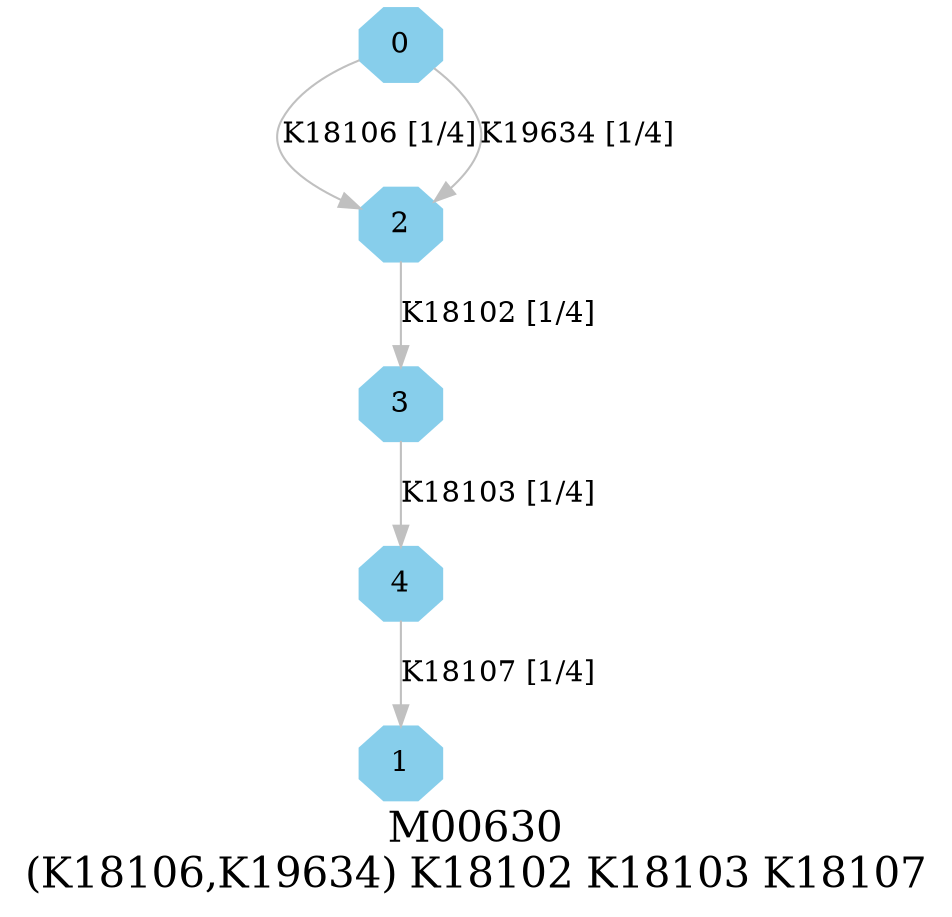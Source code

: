 digraph G {
graph [label="M00630
(K18106,K19634) K18102 K18103 K18107",fontsize=20];
node [shape=box,style=filled];
edge [len=3,color=grey];
{node [width=.3,height=.3,shape=octagon,style=filled,color=skyblue] 0 1 2 3 4 }
0 -> 2 [label="K18106 [1/4]"];
0 -> 2 [label="K19634 [1/4]"];
2 -> 3 [label="K18102 [1/4]"];
3 -> 4 [label="K18103 [1/4]"];
4 -> 1 [label="K18107 [1/4]"];
}